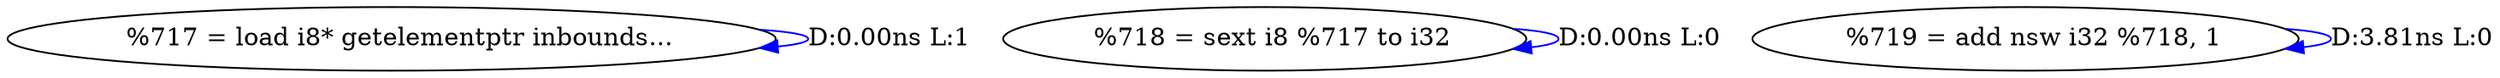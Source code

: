 digraph {
Node0x418d120[label="  %717 = load i8* getelementptr inbounds..."];
Node0x418d120 -> Node0x418d120[label="D:0.00ns L:1",color=blue];
Node0x418d260[label="  %718 = sext i8 %717 to i32"];
Node0x418d260 -> Node0x418d260[label="D:0.00ns L:0",color=blue];
Node0x418d3a0[label="  %719 = add nsw i32 %718, 1"];
Node0x418d3a0 -> Node0x418d3a0[label="D:3.81ns L:0",color=blue];
}
